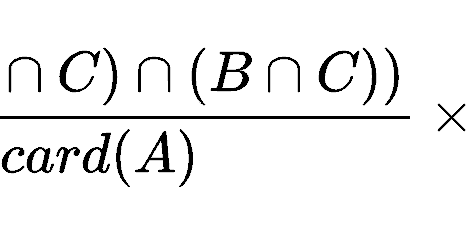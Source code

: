 <mxfile>
    <diagram id="K9FJ0nIH5F84wrLb9zqu" name="Page-1">
        <mxGraphModel dx="717" dy="381" grid="0" gridSize="10" guides="1" tooltips="1" connect="1" arrows="1" fold="1" page="0" pageScale="1" pageWidth="1200" pageHeight="1300" background="#ffffff" math="1" shadow="0">
            <root>
                <mxCell id="0"/>
                <mxCell id="1" parent="0"/>
                <mxCell id="83" value="$$P=\frac{card((A\cap C)\cap(B\cap C))}{card(A)}\times 100\% \qquad (1)$$" style="text;html=1;strokeColor=none;fillColor=none;align=center;verticalAlign=middle;whiteSpace=wrap;rounded=0;rotation=0;fontSize=24;fontColor=#000000;" parent="1" vertex="1">
                    <mxGeometry x="350" y="340" width="60" height="40" as="geometry"/>
                </mxCell>
            </root>
        </mxGraphModel>
    </diagram>
</mxfile>